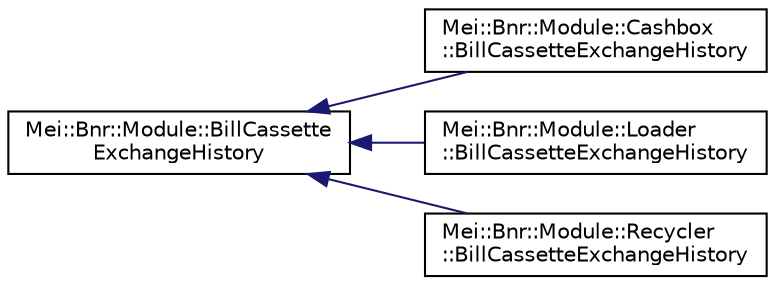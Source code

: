 digraph "Graphical Class Hierarchy"
{
  edge [fontname="Helvetica",fontsize="10",labelfontname="Helvetica",labelfontsize="10"];
  node [fontname="Helvetica",fontsize="10",shape=record];
  rankdir="LR";
  Node1 [label="Mei::Bnr::Module::BillCassette\lExchangeHistory",height=0.2,width=0.4,color="black", fillcolor="white", style="filled",URL="$a00053.html",tooltip="Module::BillCassetteExchangeHistory "];
  Node1 -> Node2 [dir="back",color="midnightblue",fontsize="10",style="solid",fontname="Helvetica"];
  Node2 [label="Mei::Bnr::Module::Cashbox\l::BillCassetteExchangeHistory",height=0.2,width=0.4,color="black", fillcolor="white", style="filled",URL="$a00059.html",tooltip="Cashbox::Status "];
  Node1 -> Node3 [dir="back",color="midnightblue",fontsize="10",style="solid",fontname="Helvetica"];
  Node3 [label="Mei::Bnr::Module::Loader\l::BillCassetteExchangeHistory",height=0.2,width=0.4,color="black", fillcolor="white", style="filled",URL="$a00085.html",tooltip="Loader::Status "];
  Node1 -> Node4 [dir="back",color="midnightblue",fontsize="10",style="solid",fontname="Helvetica"];
  Node4 [label="Mei::Bnr::Module::Recycler\l::BillCassetteExchangeHistory",height=0.2,width=0.4,color="black", fillcolor="white", style="filled",URL="$a00113.html",tooltip="Recycler::BillCassetteExchangeHistory "];
}
